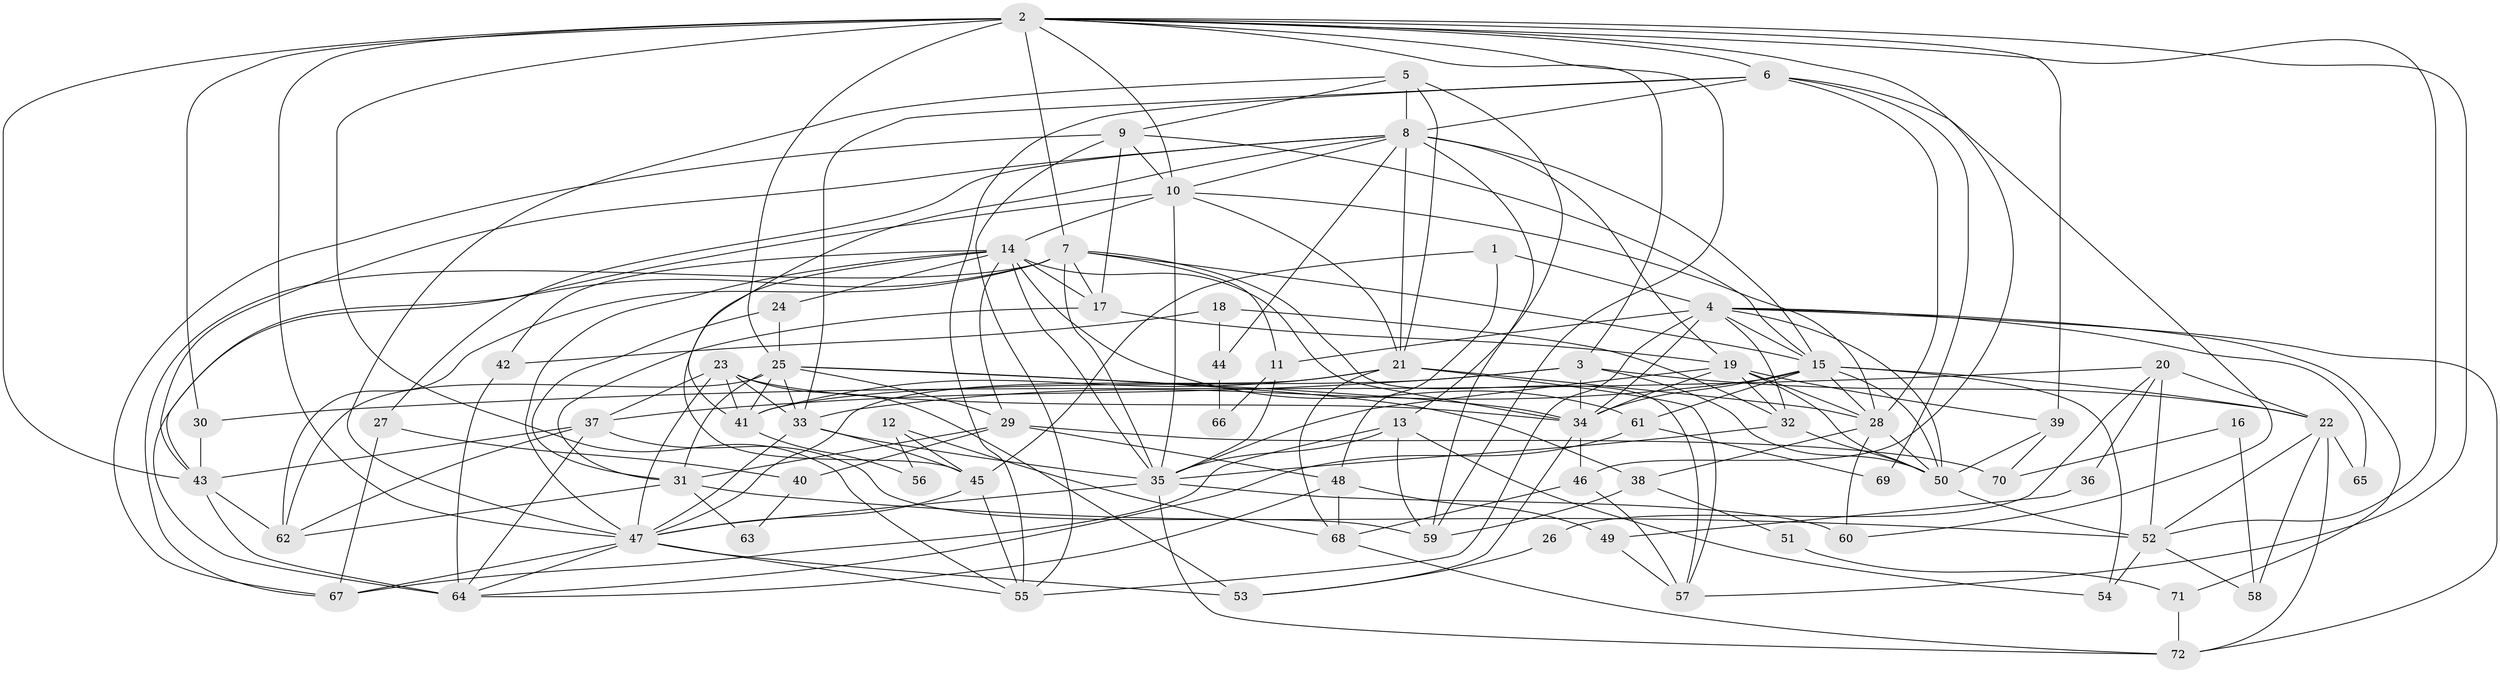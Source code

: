 // original degree distribution, {3: 0.3055555555555556, 6: 0.06944444444444445, 5: 0.20833333333333334, 4: 0.22916666666666666, 2: 0.125, 7: 0.04861111111111111, 9: 0.006944444444444444, 8: 0.006944444444444444}
// Generated by graph-tools (version 1.1) at 2025/36/03/09/25 02:36:08]
// undirected, 72 vertices, 195 edges
graph export_dot {
graph [start="1"]
  node [color=gray90,style=filled];
  1;
  2;
  3;
  4;
  5;
  6;
  7;
  8;
  9;
  10;
  11;
  12;
  13;
  14;
  15;
  16;
  17;
  18;
  19;
  20;
  21;
  22;
  23;
  24;
  25;
  26;
  27;
  28;
  29;
  30;
  31;
  32;
  33;
  34;
  35;
  36;
  37;
  38;
  39;
  40;
  41;
  42;
  43;
  44;
  45;
  46;
  47;
  48;
  49;
  50;
  51;
  52;
  53;
  54;
  55;
  56;
  57;
  58;
  59;
  60;
  61;
  62;
  63;
  64;
  65;
  66;
  67;
  68;
  69;
  70;
  71;
  72;
  1 -- 4 [weight=1.0];
  1 -- 45 [weight=1.0];
  1 -- 48 [weight=1.0];
  2 -- 3 [weight=1.0];
  2 -- 6 [weight=1.0];
  2 -- 7 [weight=3.0];
  2 -- 10 [weight=1.0];
  2 -- 25 [weight=1.0];
  2 -- 30 [weight=1.0];
  2 -- 39 [weight=1.0];
  2 -- 43 [weight=1.0];
  2 -- 46 [weight=1.0];
  2 -- 47 [weight=1.0];
  2 -- 52 [weight=1.0];
  2 -- 55 [weight=1.0];
  2 -- 57 [weight=1.0];
  2 -- 59 [weight=1.0];
  3 -- 22 [weight=2.0];
  3 -- 34 [weight=1.0];
  3 -- 37 [weight=1.0];
  3 -- 41 [weight=1.0];
  3 -- 50 [weight=3.0];
  4 -- 11 [weight=1.0];
  4 -- 15 [weight=2.0];
  4 -- 32 [weight=2.0];
  4 -- 34 [weight=4.0];
  4 -- 50 [weight=1.0];
  4 -- 55 [weight=1.0];
  4 -- 65 [weight=1.0];
  4 -- 71 [weight=1.0];
  4 -- 72 [weight=1.0];
  5 -- 8 [weight=1.0];
  5 -- 9 [weight=1.0];
  5 -- 13 [weight=1.0];
  5 -- 21 [weight=1.0];
  5 -- 47 [weight=1.0];
  6 -- 8 [weight=1.0];
  6 -- 28 [weight=1.0];
  6 -- 33 [weight=1.0];
  6 -- 55 [weight=1.0];
  6 -- 60 [weight=1.0];
  6 -- 69 [weight=1.0];
  7 -- 11 [weight=1.0];
  7 -- 15 [weight=1.0];
  7 -- 17 [weight=1.0];
  7 -- 35 [weight=2.0];
  7 -- 57 [weight=1.0];
  7 -- 62 [weight=2.0];
  7 -- 64 [weight=1.0];
  7 -- 67 [weight=1.0];
  8 -- 10 [weight=1.0];
  8 -- 15 [weight=2.0];
  8 -- 19 [weight=1.0];
  8 -- 21 [weight=1.0];
  8 -- 27 [weight=1.0];
  8 -- 41 [weight=1.0];
  8 -- 43 [weight=1.0];
  8 -- 44 [weight=1.0];
  8 -- 59 [weight=1.0];
  9 -- 10 [weight=1.0];
  9 -- 15 [weight=1.0];
  9 -- 17 [weight=1.0];
  9 -- 55 [weight=1.0];
  9 -- 67 [weight=1.0];
  10 -- 14 [weight=1.0];
  10 -- 21 [weight=1.0];
  10 -- 28 [weight=1.0];
  10 -- 35 [weight=1.0];
  10 -- 43 [weight=1.0];
  11 -- 35 [weight=1.0];
  11 -- 66 [weight=1.0];
  12 -- 45 [weight=1.0];
  12 -- 56 [weight=1.0];
  12 -- 68 [weight=1.0];
  13 -- 35 [weight=2.0];
  13 -- 54 [weight=1.0];
  13 -- 59 [weight=1.0];
  13 -- 67 [weight=1.0];
  14 -- 17 [weight=1.0];
  14 -- 24 [weight=1.0];
  14 -- 29 [weight=1.0];
  14 -- 34 [weight=1.0];
  14 -- 35 [weight=1.0];
  14 -- 42 [weight=1.0];
  14 -- 45 [weight=1.0];
  14 -- 47 [weight=1.0];
  14 -- 61 [weight=1.0];
  15 -- 22 [weight=1.0];
  15 -- 28 [weight=1.0];
  15 -- 33 [weight=1.0];
  15 -- 34 [weight=1.0];
  15 -- 50 [weight=2.0];
  15 -- 54 [weight=1.0];
  15 -- 61 [weight=1.0];
  16 -- 58 [weight=1.0];
  16 -- 70 [weight=1.0];
  17 -- 19 [weight=1.0];
  17 -- 31 [weight=1.0];
  18 -- 32 [weight=1.0];
  18 -- 42 [weight=1.0];
  18 -- 44 [weight=1.0];
  19 -- 28 [weight=1.0];
  19 -- 32 [weight=1.0];
  19 -- 34 [weight=1.0];
  19 -- 35 [weight=1.0];
  19 -- 39 [weight=1.0];
  19 -- 50 [weight=1.0];
  20 -- 22 [weight=1.0];
  20 -- 26 [weight=1.0];
  20 -- 30 [weight=1.0];
  20 -- 36 [weight=1.0];
  20 -- 52 [weight=1.0];
  21 -- 28 [weight=1.0];
  21 -- 41 [weight=1.0];
  21 -- 47 [weight=1.0];
  21 -- 57 [weight=1.0];
  21 -- 68 [weight=1.0];
  22 -- 52 [weight=1.0];
  22 -- 58 [weight=1.0];
  22 -- 65 [weight=1.0];
  22 -- 72 [weight=1.0];
  23 -- 33 [weight=1.0];
  23 -- 34 [weight=1.0];
  23 -- 37 [weight=1.0];
  23 -- 41 [weight=1.0];
  23 -- 47 [weight=3.0];
  23 -- 53 [weight=1.0];
  24 -- 25 [weight=1.0];
  24 -- 31 [weight=1.0];
  25 -- 29 [weight=1.0];
  25 -- 31 [weight=1.0];
  25 -- 33 [weight=1.0];
  25 -- 34 [weight=1.0];
  25 -- 38 [weight=1.0];
  25 -- 41 [weight=1.0];
  25 -- 62 [weight=1.0];
  26 -- 53 [weight=1.0];
  27 -- 40 [weight=1.0];
  27 -- 67 [weight=1.0];
  28 -- 38 [weight=1.0];
  28 -- 50 [weight=1.0];
  28 -- 60 [weight=1.0];
  29 -- 31 [weight=1.0];
  29 -- 40 [weight=1.0];
  29 -- 48 [weight=1.0];
  29 -- 70 [weight=1.0];
  30 -- 43 [weight=1.0];
  31 -- 52 [weight=1.0];
  31 -- 62 [weight=1.0];
  31 -- 63 [weight=1.0];
  32 -- 35 [weight=1.0];
  32 -- 50 [weight=1.0];
  33 -- 35 [weight=1.0];
  33 -- 45 [weight=1.0];
  33 -- 47 [weight=1.0];
  34 -- 46 [weight=1.0];
  34 -- 53 [weight=1.0];
  35 -- 47 [weight=1.0];
  35 -- 60 [weight=1.0];
  35 -- 72 [weight=1.0];
  36 -- 49 [weight=1.0];
  37 -- 43 [weight=1.0];
  37 -- 59 [weight=1.0];
  37 -- 62 [weight=1.0];
  37 -- 64 [weight=1.0];
  38 -- 51 [weight=1.0];
  38 -- 59 [weight=1.0];
  39 -- 50 [weight=1.0];
  39 -- 70 [weight=1.0];
  40 -- 63 [weight=1.0];
  41 -- 56 [weight=1.0];
  42 -- 64 [weight=1.0];
  43 -- 62 [weight=1.0];
  43 -- 64 [weight=1.0];
  44 -- 66 [weight=1.0];
  45 -- 47 [weight=1.0];
  45 -- 55 [weight=1.0];
  46 -- 57 [weight=1.0];
  46 -- 68 [weight=1.0];
  47 -- 53 [weight=1.0];
  47 -- 55 [weight=1.0];
  47 -- 64 [weight=1.0];
  47 -- 67 [weight=1.0];
  48 -- 49 [weight=1.0];
  48 -- 64 [weight=1.0];
  48 -- 68 [weight=1.0];
  49 -- 57 [weight=1.0];
  50 -- 52 [weight=1.0];
  51 -- 71 [weight=1.0];
  52 -- 54 [weight=1.0];
  52 -- 58 [weight=1.0];
  61 -- 64 [weight=1.0];
  61 -- 69 [weight=1.0];
  68 -- 72 [weight=1.0];
  71 -- 72 [weight=1.0];
}
